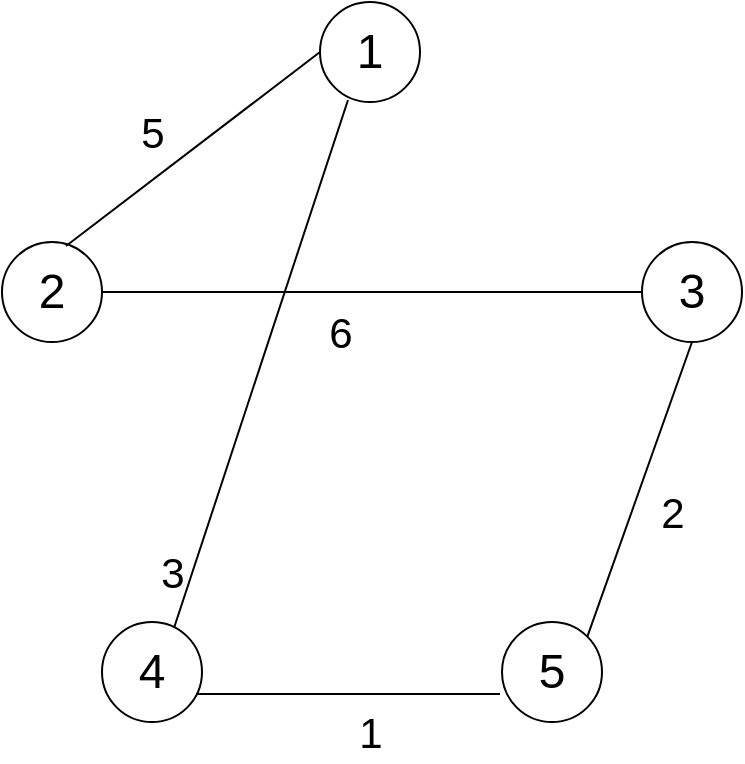 <mxfile version="14.8.6" type="device"><diagram id="yu_8IkHaXStMtRV7FfFp" name="Page-1"><mxGraphModel dx="1038" dy="575" grid="1" gridSize="10" guides="1" tooltips="1" connect="1" arrows="1" fold="1" page="1" pageScale="1" pageWidth="827" pageHeight="1169" math="0" shadow="0"><root><mxCell id="0"/><mxCell id="1" parent="0"/><mxCell id="0UcCsRXRKb3jqALLm9lQ-1" value="1" style="ellipse;whiteSpace=wrap;html=1;aspect=fixed;fontSize=24;" vertex="1" parent="1"><mxGeometry x="389" y="160" width="50" height="50" as="geometry"/></mxCell><mxCell id="0UcCsRXRKb3jqALLm9lQ-2" value="2" style="ellipse;whiteSpace=wrap;html=1;aspect=fixed;fontSize=24;" vertex="1" parent="1"><mxGeometry x="230" y="280" width="50" height="50" as="geometry"/></mxCell><mxCell id="0UcCsRXRKb3jqALLm9lQ-3" value="3" style="ellipse;whiteSpace=wrap;html=1;aspect=fixed;fontSize=24;" vertex="1" parent="1"><mxGeometry x="550" y="280" width="50" height="50" as="geometry"/></mxCell><mxCell id="0UcCsRXRKb3jqALLm9lQ-4" value="4" style="ellipse;whiteSpace=wrap;html=1;aspect=fixed;fontSize=24;" vertex="1" parent="1"><mxGeometry x="280" y="470" width="50" height="50" as="geometry"/></mxCell><mxCell id="0UcCsRXRKb3jqALLm9lQ-5" value="5" style="ellipse;whiteSpace=wrap;html=1;aspect=fixed;fontSize=24;" vertex="1" parent="1"><mxGeometry x="480" y="470" width="50" height="50" as="geometry"/></mxCell><mxCell id="0UcCsRXRKb3jqALLm9lQ-33" value="" style="endArrow=none;html=1;fontSize=24;exitX=0.64;exitY=0.04;exitDx=0;exitDy=0;exitPerimeter=0;entryX=0;entryY=0.5;entryDx=0;entryDy=0;" edge="1" parent="1" source="0UcCsRXRKb3jqALLm9lQ-2" target="0UcCsRXRKb3jqALLm9lQ-1"><mxGeometry width="50" height="50" relative="1" as="geometry"><mxPoint x="560" y="284" as="sourcePoint"/><mxPoint x="440" y="190" as="targetPoint"/></mxGeometry></mxCell><mxCell id="0UcCsRXRKb3jqALLm9lQ-34" value="5" style="text;html=1;align=center;verticalAlign=middle;resizable=0;points=[];autosize=1;strokeColor=none;fontSize=21;" vertex="1" parent="1"><mxGeometry x="290" y="210" width="30" height="30" as="geometry"/></mxCell><mxCell id="0UcCsRXRKb3jqALLm9lQ-35" value="" style="endArrow=none;html=1;fontSize=24;entryX=0.28;entryY=0.98;entryDx=0;entryDy=0;entryPerimeter=0;exitX=0.72;exitY=0.06;exitDx=0;exitDy=0;exitPerimeter=0;" edge="1" parent="1" source="0UcCsRXRKb3jqALLm9lQ-4" target="0UcCsRXRKb3jqALLm9lQ-1"><mxGeometry width="50" height="50" relative="1" as="geometry"><mxPoint x="500" y="440" as="sourcePoint"/><mxPoint x="550" y="390" as="targetPoint"/></mxGeometry></mxCell><mxCell id="0UcCsRXRKb3jqALLm9lQ-36" value="3" style="text;html=1;align=center;verticalAlign=middle;resizable=0;points=[];autosize=1;strokeColor=none;fontSize=21;" vertex="1" parent="1"><mxGeometry x="300" y="430" width="30" height="30" as="geometry"/></mxCell><mxCell id="0UcCsRXRKb3jqALLm9lQ-39" value="" style="endArrow=none;html=1;fontSize=24;exitX=1;exitY=0.5;exitDx=0;exitDy=0;entryX=0;entryY=0.5;entryDx=0;entryDy=0;" edge="1" parent="1" source="0UcCsRXRKb3jqALLm9lQ-2" target="0UcCsRXRKb3jqALLm9lQ-3"><mxGeometry width="50" height="50" relative="1" as="geometry"><mxPoint x="500" y="440" as="sourcePoint"/><mxPoint x="550" y="390" as="targetPoint"/></mxGeometry></mxCell><mxCell id="0UcCsRXRKb3jqALLm9lQ-40" value="6" style="text;html=1;align=center;verticalAlign=middle;resizable=0;points=[];autosize=1;strokeColor=none;fontSize=21;" vertex="1" parent="1"><mxGeometry x="384" y="310" width="30" height="30" as="geometry"/></mxCell><mxCell id="0UcCsRXRKb3jqALLm9lQ-45" value="" style="endArrow=none;html=1;fontSize=21;exitX=1;exitY=0;exitDx=0;exitDy=0;entryX=0.5;entryY=1;entryDx=0;entryDy=0;" edge="1" parent="1" source="0UcCsRXRKb3jqALLm9lQ-5" target="0UcCsRXRKb3jqALLm9lQ-3"><mxGeometry width="50" height="50" relative="1" as="geometry"><mxPoint x="500" y="440" as="sourcePoint"/><mxPoint x="575" y="340" as="targetPoint"/></mxGeometry></mxCell><mxCell id="0UcCsRXRKb3jqALLm9lQ-46" value="2" style="text;html=1;align=center;verticalAlign=middle;resizable=0;points=[];autosize=1;strokeColor=none;fontSize=21;" vertex="1" parent="1"><mxGeometry x="550" y="400" width="30" height="30" as="geometry"/></mxCell><mxCell id="0UcCsRXRKb3jqALLm9lQ-49" value="" style="endArrow=none;html=1;fontSize=21;exitX=0.94;exitY=0.72;exitDx=0;exitDy=0;exitPerimeter=0;entryX=-0.02;entryY=0.72;entryDx=0;entryDy=0;entryPerimeter=0;" edge="1" parent="1" source="0UcCsRXRKb3jqALLm9lQ-4" target="0UcCsRXRKb3jqALLm9lQ-5"><mxGeometry width="50" height="50" relative="1" as="geometry"><mxPoint x="640" y="370" as="sourcePoint"/><mxPoint x="690" y="320" as="targetPoint"/></mxGeometry></mxCell><mxCell id="0UcCsRXRKb3jqALLm9lQ-50" value="1" style="text;html=1;align=center;verticalAlign=middle;resizable=0;points=[];autosize=1;strokeColor=none;fontSize=21;" vertex="1" parent="1"><mxGeometry x="399" y="510" width="30" height="30" as="geometry"/></mxCell></root></mxGraphModel></diagram></mxfile>